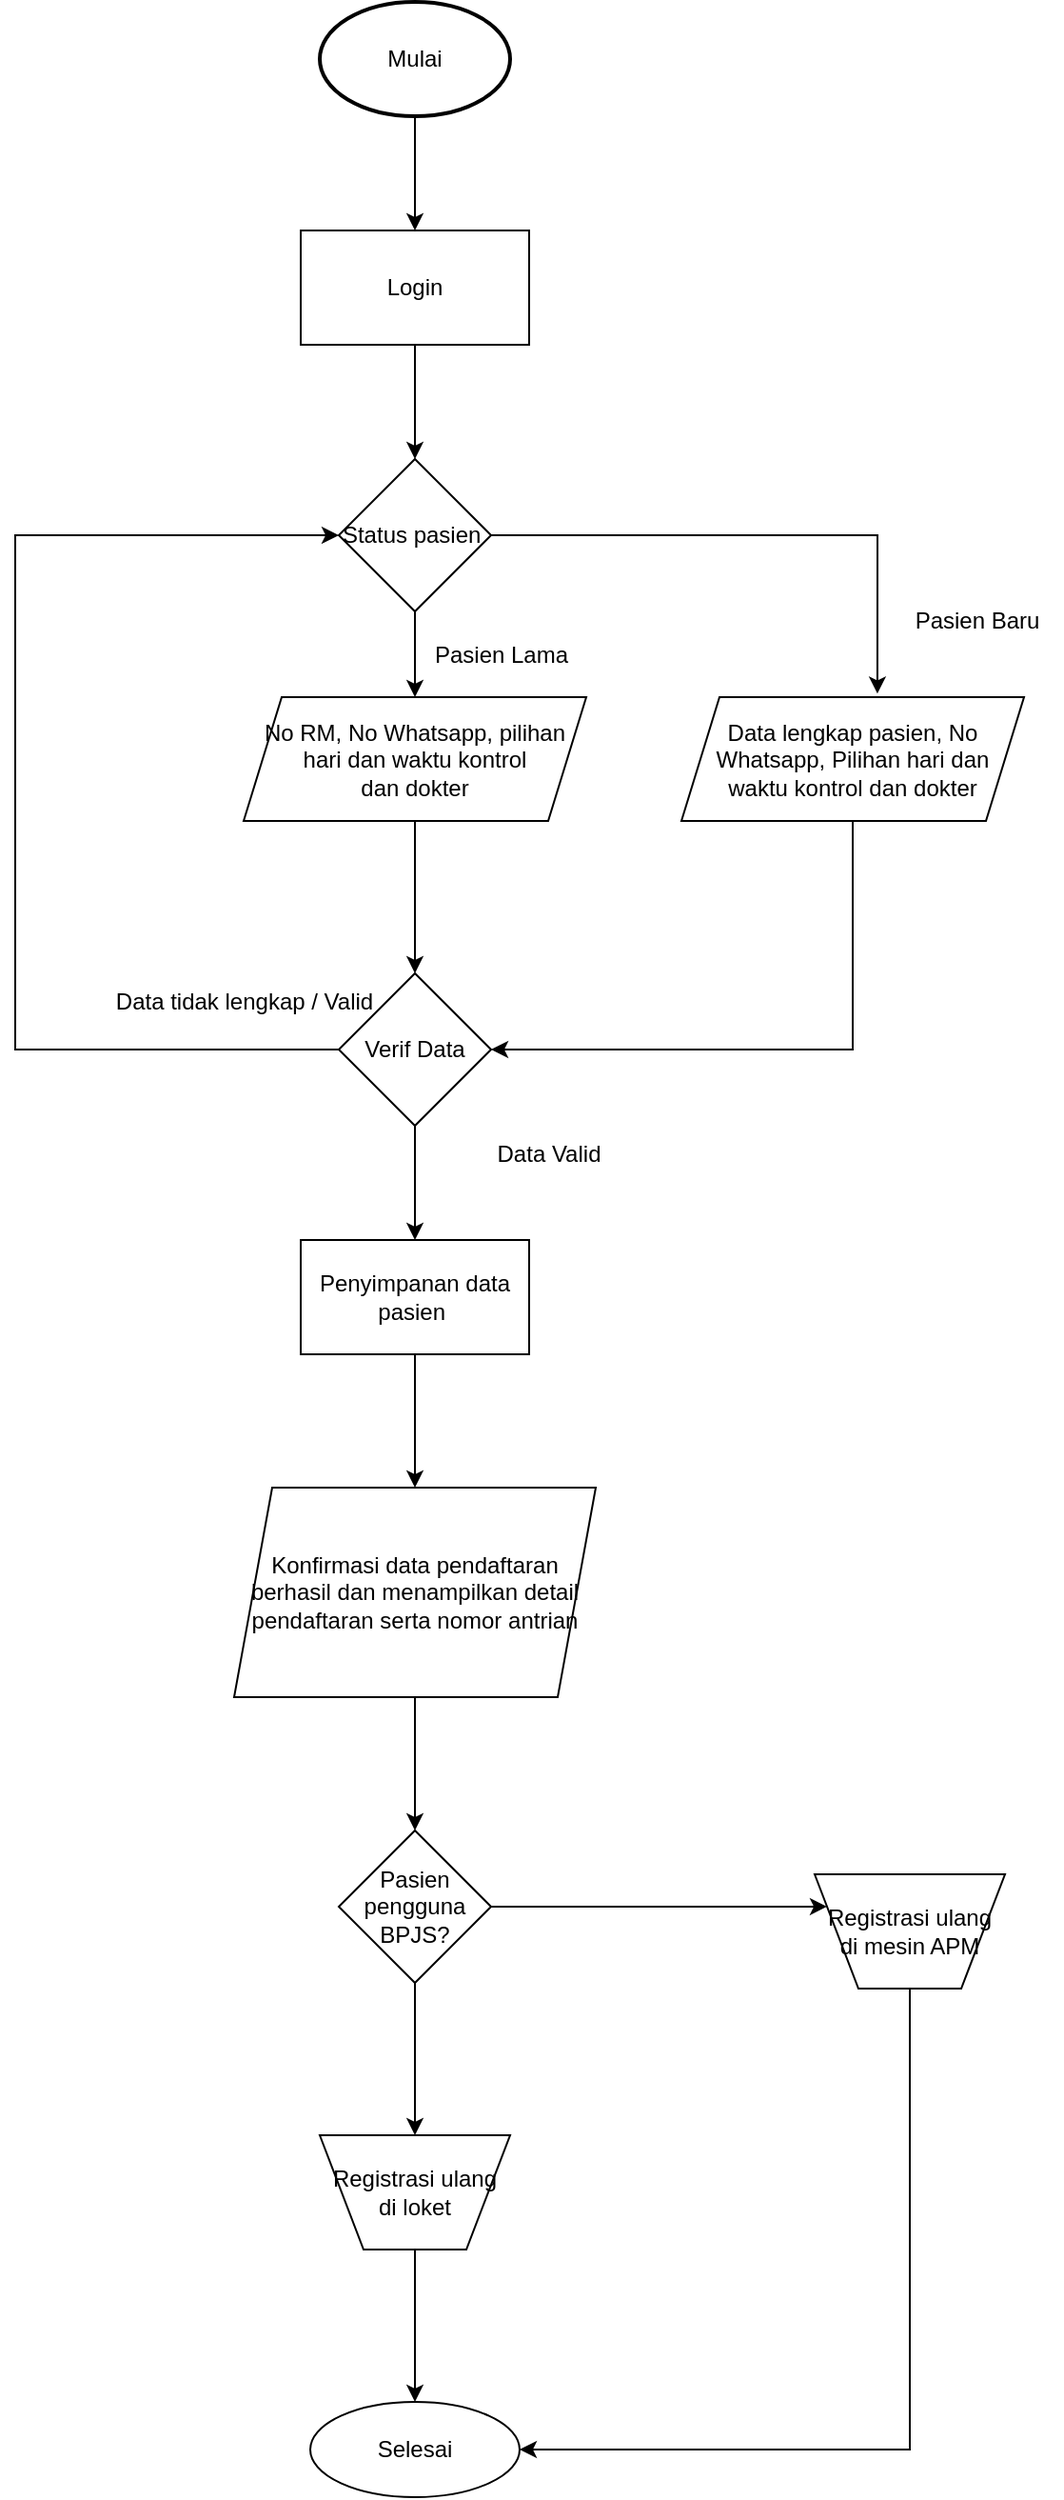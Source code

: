 <mxfile version="22.1.5" type="device" pages="5">
  <diagram name="FLOWCHART" id="nhtoknRugYjGGnEuYzR3">
    <mxGraphModel dx="880" dy="446" grid="1" gridSize="10" guides="1" tooltips="1" connect="1" arrows="1" fold="1" page="1" pageScale="1" pageWidth="827" pageHeight="1169" math="0" shadow="0">
      <root>
        <mxCell id="0" />
        <mxCell id="1" parent="0" />
        <mxCell id="1gRp-MY8qv1C0Y7Tk_VO-3" style="edgeStyle=orthogonalEdgeStyle;rounded=0;orthogonalLoop=1;jettySize=auto;html=1;exitX=0.5;exitY=1;exitDx=0;exitDy=0;exitPerimeter=0;" parent="1" source="1gRp-MY8qv1C0Y7Tk_VO-1" target="1gRp-MY8qv1C0Y7Tk_VO-4" edge="1">
          <mxGeometry relative="1" as="geometry">
            <mxPoint x="400" y="200" as="targetPoint" />
          </mxGeometry>
        </mxCell>
        <mxCell id="1gRp-MY8qv1C0Y7Tk_VO-1" value="Mulai" style="strokeWidth=2;html=1;shape=mxgraph.flowchart.start_1;whiteSpace=wrap;" parent="1" vertex="1">
          <mxGeometry x="350" y="190" width="100" height="60" as="geometry" />
        </mxCell>
        <mxCell id="1gRp-MY8qv1C0Y7Tk_VO-7" style="edgeStyle=orthogonalEdgeStyle;rounded=0;orthogonalLoop=1;jettySize=auto;html=1;exitX=0.5;exitY=1;exitDx=0;exitDy=0;" parent="1" source="1gRp-MY8qv1C0Y7Tk_VO-4" target="1gRp-MY8qv1C0Y7Tk_VO-6" edge="1">
          <mxGeometry relative="1" as="geometry" />
        </mxCell>
        <mxCell id="1gRp-MY8qv1C0Y7Tk_VO-4" value="Login" style="rounded=0;whiteSpace=wrap;html=1;" parent="1" vertex="1">
          <mxGeometry x="340" y="310" width="120" height="60" as="geometry" />
        </mxCell>
        <mxCell id="1gRp-MY8qv1C0Y7Tk_VO-9" style="edgeStyle=orthogonalEdgeStyle;rounded=0;orthogonalLoop=1;jettySize=auto;html=1;exitX=0.5;exitY=1;exitDx=0;exitDy=0;entryX=0.5;entryY=0;entryDx=0;entryDy=0;" parent="1" source="1gRp-MY8qv1C0Y7Tk_VO-6" target="1gRp-MY8qv1C0Y7Tk_VO-8" edge="1">
          <mxGeometry relative="1" as="geometry" />
        </mxCell>
        <mxCell id="1gRp-MY8qv1C0Y7Tk_VO-6" value="Status pasien&amp;nbsp;" style="rhombus;whiteSpace=wrap;html=1;" parent="1" vertex="1">
          <mxGeometry x="360" y="430" width="80" height="80" as="geometry" />
        </mxCell>
        <mxCell id="1gRp-MY8qv1C0Y7Tk_VO-15" style="edgeStyle=orthogonalEdgeStyle;rounded=0;orthogonalLoop=1;jettySize=auto;html=1;exitX=0.5;exitY=1;exitDx=0;exitDy=0;entryX=0.5;entryY=0;entryDx=0;entryDy=0;" parent="1" source="1gRp-MY8qv1C0Y7Tk_VO-8" target="1gRp-MY8qv1C0Y7Tk_VO-14" edge="1">
          <mxGeometry relative="1" as="geometry" />
        </mxCell>
        <mxCell id="1gRp-MY8qv1C0Y7Tk_VO-8" value="No RM, No Whatsapp, pilihan hari dan waktu kontrol&lt;br/&gt;dan dokter" style="shape=parallelogram;perimeter=parallelogramPerimeter;whiteSpace=wrap;html=1;fixedSize=1;" parent="1" vertex="1">
          <mxGeometry x="310" y="555" width="180" height="65" as="geometry" />
        </mxCell>
        <mxCell id="1gRp-MY8qv1C0Y7Tk_VO-10" value="Pasien Lama" style="text;html=1;align=center;verticalAlign=middle;resizable=0;points=[];autosize=1;strokeColor=none;fillColor=none;" parent="1" vertex="1">
          <mxGeometry x="400" y="518" width="90" height="30" as="geometry" />
        </mxCell>
        <mxCell id="1gRp-MY8qv1C0Y7Tk_VO-16" style="edgeStyle=orthogonalEdgeStyle;rounded=0;orthogonalLoop=1;jettySize=auto;html=1;exitX=0.5;exitY=1;exitDx=0;exitDy=0;entryX=1;entryY=0.5;entryDx=0;entryDy=0;" parent="1" source="1gRp-MY8qv1C0Y7Tk_VO-11" target="1gRp-MY8qv1C0Y7Tk_VO-14" edge="1">
          <mxGeometry relative="1" as="geometry" />
        </mxCell>
        <mxCell id="1gRp-MY8qv1C0Y7Tk_VO-11" value="Data lengkap pasien, No Whatsapp, Pilihan hari dan&lt;br/&gt;waktu kontrol dan dokter" style="shape=parallelogram;perimeter=parallelogramPerimeter;whiteSpace=wrap;html=1;fixedSize=1;" parent="1" vertex="1">
          <mxGeometry x="540" y="555" width="180" height="65" as="geometry" />
        </mxCell>
        <mxCell id="1gRp-MY8qv1C0Y7Tk_VO-12" style="edgeStyle=orthogonalEdgeStyle;rounded=0;orthogonalLoop=1;jettySize=auto;html=1;exitX=1;exitY=0.5;exitDx=0;exitDy=0;entryX=0.572;entryY=-0.028;entryDx=0;entryDy=0;entryPerimeter=0;" parent="1" source="1gRp-MY8qv1C0Y7Tk_VO-6" target="1gRp-MY8qv1C0Y7Tk_VO-11" edge="1">
          <mxGeometry relative="1" as="geometry" />
        </mxCell>
        <mxCell id="1gRp-MY8qv1C0Y7Tk_VO-13" value="Pasien Baru" style="text;html=1;align=center;verticalAlign=middle;resizable=0;points=[];autosize=1;strokeColor=none;fillColor=none;" parent="1" vertex="1">
          <mxGeometry x="650" y="500" width="90" height="30" as="geometry" />
        </mxCell>
        <mxCell id="1gRp-MY8qv1C0Y7Tk_VO-17" style="edgeStyle=orthogonalEdgeStyle;rounded=0;orthogonalLoop=1;jettySize=auto;html=1;exitX=0;exitY=0.5;exitDx=0;exitDy=0;entryX=0;entryY=0.5;entryDx=0;entryDy=0;" parent="1" source="1gRp-MY8qv1C0Y7Tk_VO-14" target="1gRp-MY8qv1C0Y7Tk_VO-6" edge="1">
          <mxGeometry relative="1" as="geometry">
            <Array as="points">
              <mxPoint x="190" y="740" />
              <mxPoint x="190" y="470" />
            </Array>
          </mxGeometry>
        </mxCell>
        <mxCell id="FW5Xd1j5Xc5Lr_Ik9d4i-3" style="edgeStyle=orthogonalEdgeStyle;rounded=0;orthogonalLoop=1;jettySize=auto;html=1;exitX=0.5;exitY=1;exitDx=0;exitDy=0;entryX=0.5;entryY=0;entryDx=0;entryDy=0;" parent="1" source="1gRp-MY8qv1C0Y7Tk_VO-14" target="FW5Xd1j5Xc5Lr_Ik9d4i-2" edge="1">
          <mxGeometry relative="1" as="geometry" />
        </mxCell>
        <mxCell id="1gRp-MY8qv1C0Y7Tk_VO-14" value="Verif Data" style="rhombus;whiteSpace=wrap;html=1;" parent="1" vertex="1">
          <mxGeometry x="360" y="700" width="80" height="80" as="geometry" />
        </mxCell>
        <mxCell id="1gRp-MY8qv1C0Y7Tk_VO-18" value="Data tidak lengkap / Valid" style="text;html=1;align=center;verticalAlign=middle;resizable=0;points=[];autosize=1;strokeColor=none;fillColor=none;" parent="1" vertex="1">
          <mxGeometry x="230" y="700" width="160" height="30" as="geometry" />
        </mxCell>
        <mxCell id="1gRp-MY8qv1C0Y7Tk_VO-21" value="Data Valid" style="text;html=1;align=center;verticalAlign=middle;resizable=0;points=[];autosize=1;strokeColor=none;fillColor=none;" parent="1" vertex="1">
          <mxGeometry x="430" y="780" width="80" height="30" as="geometry" />
        </mxCell>
        <mxCell id="1gRp-MY8qv1C0Y7Tk_VO-22" value="Selesai" style="ellipse;whiteSpace=wrap;html=1;" parent="1" vertex="1">
          <mxGeometry x="345" y="1450" width="110" height="50" as="geometry" />
        </mxCell>
        <mxCell id="FW5Xd1j5Xc5Lr_Ik9d4i-5" style="edgeStyle=orthogonalEdgeStyle;rounded=0;orthogonalLoop=1;jettySize=auto;html=1;exitX=0.5;exitY=1;exitDx=0;exitDy=0;entryX=0.5;entryY=0;entryDx=0;entryDy=0;" parent="1" source="FW5Xd1j5Xc5Lr_Ik9d4i-2" target="FW5Xd1j5Xc5Lr_Ik9d4i-4" edge="1">
          <mxGeometry relative="1" as="geometry" />
        </mxCell>
        <mxCell id="FW5Xd1j5Xc5Lr_Ik9d4i-2" value="Penyimpanan data pasien&amp;nbsp;" style="rounded=0;whiteSpace=wrap;html=1;" parent="1" vertex="1">
          <mxGeometry x="340" y="840" width="120" height="60" as="geometry" />
        </mxCell>
        <mxCell id="FW5Xd1j5Xc5Lr_Ik9d4i-8" style="edgeStyle=orthogonalEdgeStyle;rounded=0;orthogonalLoop=1;jettySize=auto;html=1;exitX=0.5;exitY=1;exitDx=0;exitDy=0;entryX=0.5;entryY=0;entryDx=0;entryDy=0;" parent="1" source="FW5Xd1j5Xc5Lr_Ik9d4i-4" target="FW5Xd1j5Xc5Lr_Ik9d4i-7" edge="1">
          <mxGeometry relative="1" as="geometry" />
        </mxCell>
        <mxCell id="FW5Xd1j5Xc5Lr_Ik9d4i-4" value="Konfirmasi data pendaftaran berhasil dan menampilkan detail pendaftaran serta nomor antrian" style="shape=parallelogram;perimeter=parallelogramPerimeter;whiteSpace=wrap;html=1;fixedSize=1;" parent="1" vertex="1">
          <mxGeometry x="305" y="970" width="190" height="110" as="geometry" />
        </mxCell>
        <mxCell id="FW5Xd1j5Xc5Lr_Ik9d4i-11" style="edgeStyle=orthogonalEdgeStyle;rounded=0;orthogonalLoop=1;jettySize=auto;html=1;exitX=1;exitY=0.5;exitDx=0;exitDy=0;entryX=0;entryY=0.25;entryDx=0;entryDy=0;" parent="1" source="FW5Xd1j5Xc5Lr_Ik9d4i-7" target="FW5Xd1j5Xc5Lr_Ik9d4i-16" edge="1">
          <mxGeometry relative="1" as="geometry">
            <mxPoint x="595.0" y="1190" as="targetPoint" />
          </mxGeometry>
        </mxCell>
        <mxCell id="FW5Xd1j5Xc5Lr_Ik9d4i-12" style="edgeStyle=orthogonalEdgeStyle;rounded=0;orthogonalLoop=1;jettySize=auto;html=1;exitX=0.5;exitY=1;exitDx=0;exitDy=0;entryX=0.5;entryY=0;entryDx=0;entryDy=0;" parent="1" source="FW5Xd1j5Xc5Lr_Ik9d4i-7" target="FW5Xd1j5Xc5Lr_Ik9d4i-15" edge="1">
          <mxGeometry relative="1" as="geometry">
            <mxPoint x="400.0" y="1300" as="targetPoint" />
          </mxGeometry>
        </mxCell>
        <mxCell id="FW5Xd1j5Xc5Lr_Ik9d4i-7" value="Pasien pengguna BPJS?" style="rhombus;whiteSpace=wrap;html=1;" parent="1" vertex="1">
          <mxGeometry x="360" y="1150" width="80" height="80" as="geometry" />
        </mxCell>
        <mxCell id="FW5Xd1j5Xc5Lr_Ik9d4i-13" style="edgeStyle=orthogonalEdgeStyle;rounded=0;orthogonalLoop=1;jettySize=auto;html=1;exitX=0.5;exitY=1;exitDx=0;exitDy=0;entryX=0.5;entryY=0;entryDx=0;entryDy=0;" parent="1" source="FW5Xd1j5Xc5Lr_Ik9d4i-15" target="1gRp-MY8qv1C0Y7Tk_VO-22" edge="1">
          <mxGeometry relative="1" as="geometry">
            <mxPoint x="400.0" y="1360" as="sourcePoint" />
          </mxGeometry>
        </mxCell>
        <mxCell id="FW5Xd1j5Xc5Lr_Ik9d4i-14" style="edgeStyle=orthogonalEdgeStyle;rounded=0;orthogonalLoop=1;jettySize=auto;html=1;exitX=0.5;exitY=1;exitDx=0;exitDy=0;entryX=1;entryY=0.5;entryDx=0;entryDy=0;" parent="1" source="FW5Xd1j5Xc5Lr_Ik9d4i-16" target="1gRp-MY8qv1C0Y7Tk_VO-22" edge="1">
          <mxGeometry relative="1" as="geometry">
            <mxPoint x="645.0" y="1220" as="sourcePoint" />
          </mxGeometry>
        </mxCell>
        <mxCell id="FW5Xd1j5Xc5Lr_Ik9d4i-15" value="Registrasi ulang di loket" style="verticalLabelPosition=middle;verticalAlign=middle;html=1;shape=trapezoid;perimeter=trapezoidPerimeter;whiteSpace=wrap;size=0.23;arcSize=10;flipV=1;labelPosition=center;align=center;" parent="1" vertex="1">
          <mxGeometry x="350" y="1310" width="100" height="60" as="geometry" />
        </mxCell>
        <mxCell id="FW5Xd1j5Xc5Lr_Ik9d4i-16" value="Registrasi ulang di mesin APM" style="verticalLabelPosition=middle;verticalAlign=middle;html=1;shape=trapezoid;perimeter=trapezoidPerimeter;whiteSpace=wrap;size=0.23;arcSize=10;flipV=1;labelPosition=center;align=center;" parent="1" vertex="1">
          <mxGeometry x="610" y="1173" width="100" height="60" as="geometry" />
        </mxCell>
      </root>
    </mxGraphModel>
  </diagram>
  <diagram id="mKCYznzTGTRhhWZirEYE" name="DFD LEVEL 0">
    <mxGraphModel dx="880" dy="446" grid="1" gridSize="10" guides="1" tooltips="1" connect="1" arrows="1" fold="1" page="1" pageScale="1" pageWidth="827" pageHeight="1169" math="0" shadow="0">
      <root>
        <mxCell id="0" />
        <mxCell id="1" parent="0" />
        <mxCell id="ua0sjtjSn8d3hObgfGaN-8" style="edgeStyle=orthogonalEdgeStyle;rounded=0;orthogonalLoop=1;jettySize=auto;html=1;exitX=1;exitY=0.5;exitDx=0;exitDy=0;entryX=0;entryY=0.5;entryDx=0;entryDy=0;" parent="1" source="ua0sjtjSn8d3hObgfGaN-2" target="ua0sjtjSn8d3hObgfGaN-6" edge="1">
          <mxGeometry relative="1" as="geometry" />
        </mxCell>
        <mxCell id="ua0sjtjSn8d3hObgfGaN-9" style="edgeStyle=orthogonalEdgeStyle;rounded=0;orthogonalLoop=1;jettySize=auto;html=1;exitX=0;exitY=0.5;exitDx=0;exitDy=0;entryX=1;entryY=0.5;entryDx=0;entryDy=0;" parent="1" source="ua0sjtjSn8d3hObgfGaN-2" target="ua0sjtjSn8d3hObgfGaN-3" edge="1">
          <mxGeometry relative="1" as="geometry" />
        </mxCell>
        <mxCell id="ua0sjtjSn8d3hObgfGaN-11" style="edgeStyle=orthogonalEdgeStyle;rounded=0;orthogonalLoop=1;jettySize=auto;html=1;exitX=0.5;exitY=1;exitDx=0;exitDy=0;entryX=0.5;entryY=0;entryDx=0;entryDy=0;" parent="1" source="ua0sjtjSn8d3hObgfGaN-2" target="ua0sjtjSn8d3hObgfGaN-5" edge="1">
          <mxGeometry relative="1" as="geometry" />
        </mxCell>
        <mxCell id="ua0sjtjSn8d3hObgfGaN-2" value="Sistem Pendaftaran Web KlinikGo" style="ellipse;whiteSpace=wrap;html=1;aspect=fixed;" parent="1" vertex="1">
          <mxGeometry x="350" y="60" width="160" height="160" as="geometry" />
        </mxCell>
        <mxCell id="ua0sjtjSn8d3hObgfGaN-3" value="Pasien" style="rounded=0;whiteSpace=wrap;html=1;" parent="1" vertex="1">
          <mxGeometry x="60" y="110" width="120" height="60" as="geometry" />
        </mxCell>
        <mxCell id="ua0sjtjSn8d3hObgfGaN-5" value="Dokter" style="rounded=0;whiteSpace=wrap;html=1;" parent="1" vertex="1">
          <mxGeometry x="370" y="320" width="120" height="60" as="geometry" />
        </mxCell>
        <mxCell id="ua0sjtjSn8d3hObgfGaN-6" value="Admin" style="rounded=0;whiteSpace=wrap;html=1;" parent="1" vertex="1">
          <mxGeometry x="690" y="110" width="120" height="60" as="geometry" />
        </mxCell>
        <mxCell id="ua0sjtjSn8d3hObgfGaN-7" style="edgeStyle=orthogonalEdgeStyle;rounded=0;orthogonalLoop=1;jettySize=auto;html=1;exitX=0;exitY=0.25;exitDx=0;exitDy=0;entryX=1;entryY=0.406;entryDx=0;entryDy=0;entryPerimeter=0;" parent="1" source="ua0sjtjSn8d3hObgfGaN-6" target="ua0sjtjSn8d3hObgfGaN-2" edge="1">
          <mxGeometry relative="1" as="geometry" />
        </mxCell>
        <mxCell id="ua0sjtjSn8d3hObgfGaN-10" style="edgeStyle=orthogonalEdgeStyle;rounded=0;orthogonalLoop=1;jettySize=auto;html=1;exitX=1;exitY=0.25;exitDx=0;exitDy=0;entryX=-0.006;entryY=0.406;entryDx=0;entryDy=0;entryPerimeter=0;" parent="1" source="ua0sjtjSn8d3hObgfGaN-3" target="ua0sjtjSn8d3hObgfGaN-2" edge="1">
          <mxGeometry relative="1" as="geometry" />
        </mxCell>
        <mxCell id="ua0sjtjSn8d3hObgfGaN-12" style="edgeStyle=orthogonalEdgeStyle;rounded=0;orthogonalLoop=1;jettySize=auto;html=1;exitX=0.375;exitY=-0.017;exitDx=0;exitDy=0;entryX=0.406;entryY=1.006;entryDx=0;entryDy=0;entryPerimeter=0;exitPerimeter=0;" parent="1" source="ua0sjtjSn8d3hObgfGaN-5" target="ua0sjtjSn8d3hObgfGaN-2" edge="1">
          <mxGeometry relative="1" as="geometry" />
        </mxCell>
        <mxCell id="ua0sjtjSn8d3hObgfGaN-13" value="Login" style="text;html=1;align=center;verticalAlign=middle;resizable=0;points=[];autosize=1;strokeColor=none;fillColor=none;" parent="1" vertex="1">
          <mxGeometry x="550" y="90" width="50" height="30" as="geometry" />
        </mxCell>
        <mxCell id="ua0sjtjSn8d3hObgfGaN-14" value="Login" style="text;html=1;align=center;verticalAlign=middle;resizable=0;points=[];autosize=1;strokeColor=none;fillColor=none;" parent="1" vertex="1">
          <mxGeometry x="360" y="260" width="50" height="30" as="geometry" />
        </mxCell>
        <mxCell id="ua0sjtjSn8d3hObgfGaN-15" value="Pendaftaran" style="text;html=1;align=center;verticalAlign=middle;resizable=0;points=[];autosize=1;strokeColor=none;fillColor=none;" parent="1" vertex="1">
          <mxGeometry x="235" y="88" width="90" height="30" as="geometry" />
        </mxCell>
        <mxCell id="ua0sjtjSn8d3hObgfGaN-16" value="Informasi no antrian" style="text;html=1;align=center;verticalAlign=middle;resizable=0;points=[];autosize=1;strokeColor=none;fillColor=none;" parent="1" vertex="1">
          <mxGeometry x="215" y="138" width="130" height="30" as="geometry" />
        </mxCell>
        <mxCell id="ua0sjtjSn8d3hObgfGaN-17" value="Data pendaftar&lt;br&gt;Data antrian" style="text;html=1;align=center;verticalAlign=middle;resizable=0;points=[];autosize=1;strokeColor=none;fillColor=none;" parent="1" vertex="1">
          <mxGeometry x="440" y="243" width="100" height="40" as="geometry" />
        </mxCell>
        <mxCell id="ua0sjtjSn8d3hObgfGaN-18" value="Kelola data Dokter&lt;br&gt;Kelola data jadwal&lt;br&gt;Kelola data pendaftaran" style="text;html=1;align=center;verticalAlign=middle;resizable=0;points=[];autosize=1;strokeColor=none;fillColor=none;" parent="1" vertex="1">
          <mxGeometry x="520" y="143" width="150" height="60" as="geometry" />
        </mxCell>
      </root>
    </mxGraphModel>
  </diagram>
  <diagram id="H6JVEV0lB9DPv6BvkwJJ" name="USE CASE DIAGRAM">
    <mxGraphModel dx="926" dy="469" grid="1" gridSize="10" guides="1" tooltips="1" connect="1" arrows="1" fold="1" page="1" pageScale="1" pageWidth="827" pageHeight="1169" math="0" shadow="0">
      <root>
        <mxCell id="0" />
        <mxCell id="1" parent="0" />
        <mxCell id="cZGEUkdCq-SfKHULXSyo-10" style="edgeStyle=none;rounded=0;orthogonalLoop=1;jettySize=auto;html=1;exitX=0.5;exitY=0.5;exitDx=0;exitDy=0;exitPerimeter=0;entryX=0;entryY=0.5;entryDx=0;entryDy=0;" parent="1" source="cZGEUkdCq-SfKHULXSyo-1" target="cZGEUkdCq-SfKHULXSyo-6" edge="1">
          <mxGeometry relative="1" as="geometry" />
        </mxCell>
        <mxCell id="cZGEUkdCq-SfKHULXSyo-1" value="Pasien" style="shape=umlActor;verticalLabelPosition=bottom;verticalAlign=top;html=1;outlineConnect=0;" parent="1" vertex="1">
          <mxGeometry x="200" y="160" width="30" height="60" as="geometry" />
        </mxCell>
        <mxCell id="cZGEUkdCq-SfKHULXSyo-12" style="edgeStyle=none;rounded=0;orthogonalLoop=1;jettySize=auto;html=1;exitX=0;exitY=0.333;exitDx=0;exitDy=0;exitPerimeter=0;entryX=1;entryY=1;entryDx=0;entryDy=0;" parent="1" source="cZGEUkdCq-SfKHULXSyo-2" target="cZGEUkdCq-SfKHULXSyo-6" edge="1">
          <mxGeometry relative="1" as="geometry" />
        </mxCell>
        <mxCell id="Y23Ug1IolE9c_JfN1RUO-1" style="rounded=0;orthogonalLoop=1;jettySize=auto;html=1;exitX=0;exitY=0.333;exitDx=0;exitDy=0;exitPerimeter=0;entryX=1;entryY=0.5;entryDx=0;entryDy=0;" edge="1" parent="1" source="cZGEUkdCq-SfKHULXSyo-2" target="cZGEUkdCq-SfKHULXSyo-13">
          <mxGeometry relative="1" as="geometry" />
        </mxCell>
        <mxCell id="prNQ8gVtRBdzzoUEtMPD-1" style="rounded=0;orthogonalLoop=1;jettySize=auto;html=1;exitX=0;exitY=0.333;exitDx=0;exitDy=0;exitPerimeter=0;entryX=1;entryY=0.5;entryDx=0;entryDy=0;" edge="1" parent="1" source="cZGEUkdCq-SfKHULXSyo-2" target="cZGEUkdCq-SfKHULXSyo-14">
          <mxGeometry relative="1" as="geometry" />
        </mxCell>
        <mxCell id="cZGEUkdCq-SfKHULXSyo-2" value="Dokter" style="shape=umlActor;verticalLabelPosition=bottom;verticalAlign=top;html=1;outlineConnect=0;" parent="1" vertex="1">
          <mxGeometry x="640" y="370" width="30" height="60" as="geometry" />
        </mxCell>
        <mxCell id="cZGEUkdCq-SfKHULXSyo-11" style="edgeStyle=none;rounded=0;orthogonalLoop=1;jettySize=auto;html=1;exitX=0.5;exitY=0.5;exitDx=0;exitDy=0;exitPerimeter=0;entryX=1;entryY=0.5;entryDx=0;entryDy=0;" parent="1" source="cZGEUkdCq-SfKHULXSyo-4" target="cZGEUkdCq-SfKHULXSyo-6" edge="1">
          <mxGeometry relative="1" as="geometry" />
        </mxCell>
        <mxCell id="Y23Ug1IolE9c_JfN1RUO-2" style="rounded=0;orthogonalLoop=1;jettySize=auto;html=1;exitX=0.5;exitY=0.5;exitDx=0;exitDy=0;exitPerimeter=0;entryX=1;entryY=0.5;entryDx=0;entryDy=0;" edge="1" parent="1" source="cZGEUkdCq-SfKHULXSyo-4" target="cZGEUkdCq-SfKHULXSyo-14">
          <mxGeometry relative="1" as="geometry" />
        </mxCell>
        <mxCell id="cZGEUkdCq-SfKHULXSyo-4" value="Admin" style="shape=umlActor;verticalLabelPosition=bottom;verticalAlign=top;html=1;outlineConnect=0;" parent="1" vertex="1">
          <mxGeometry x="640" y="170" width="30" height="60" as="geometry" />
        </mxCell>
        <mxCell id="cZGEUkdCq-SfKHULXSyo-6" value="Registrasi / Login" style="ellipse;whiteSpace=wrap;html=1;" parent="1" vertex="1">
          <mxGeometry x="370" y="80" width="140" height="70" as="geometry" />
        </mxCell>
        <mxCell id="cZGEUkdCq-SfKHULXSyo-13" value="Data Pendaftar / Pasien" style="ellipse;whiteSpace=wrap;html=1;" parent="1" vertex="1">
          <mxGeometry x="370" y="180" width="140" height="70" as="geometry" />
        </mxCell>
        <mxCell id="cZGEUkdCq-SfKHULXSyo-14" value="Jadwal dan data Dokter" style="ellipse;whiteSpace=wrap;html=1;" parent="1" vertex="1">
          <mxGeometry x="370" y="280" width="140" height="70" as="geometry" />
        </mxCell>
        <mxCell id="Y23Ug1IolE9c_JfN1RUO-4" value="Info detail pendaftaran dan nomor antrian" style="ellipse;whiteSpace=wrap;html=1;" vertex="1" parent="1">
          <mxGeometry x="370" y="380" width="140" height="70" as="geometry" />
        </mxCell>
        <mxCell id="Y23Ug1IolE9c_JfN1RUO-5" style="rounded=0;orthogonalLoop=1;jettySize=auto;html=1;exitX=0;exitY=0.5;exitDx=0;exitDy=0;entryX=0.5;entryY=0.5;entryDx=0;entryDy=0;entryPerimeter=0;" edge="1" parent="1" source="Y23Ug1IolE9c_JfN1RUO-4" target="cZGEUkdCq-SfKHULXSyo-1">
          <mxGeometry relative="1" as="geometry" />
        </mxCell>
        <mxCell id="prNQ8gVtRBdzzoUEtMPD-2" style="rounded=0;orthogonalLoop=1;jettySize=auto;html=1;exitX=0.5;exitY=0.5;exitDx=0;exitDy=0;exitPerimeter=0;entryX=1.007;entryY=0.414;entryDx=0;entryDy=0;entryPerimeter=0;" edge="1" parent="1" source="cZGEUkdCq-SfKHULXSyo-4" target="Y23Ug1IolE9c_JfN1RUO-4">
          <mxGeometry relative="1" as="geometry" />
        </mxCell>
      </root>
    </mxGraphModel>
  </diagram>
  <diagram id="twqreSmyU-m4MXsXkJ3H" name="ACTIVITY DIAGRAM">
    <mxGraphModel dx="677" dy="343" grid="1" gridSize="10" guides="1" tooltips="1" connect="1" arrows="1" fold="1" page="1" pageScale="1" pageWidth="827" pageHeight="1169" math="0" shadow="0">
      <root>
        <mxCell id="0" />
        <mxCell id="1" parent="0" />
        <mxCell id="s5QIqNJrrDtRFEgiiAWd-1" value="Activity Diagram Pendaftaran Pasien" style="swimlane;childLayout=stackLayout;resizeParent=1;resizeParentMax=0;startSize=20;html=1;" vertex="1" parent="1">
          <mxGeometry x="220.0" y="23" width="380" height="720" as="geometry" />
        </mxCell>
        <mxCell id="s5QIqNJrrDtRFEgiiAWd-2" value="Pasien" style="swimlane;startSize=20;html=1;" vertex="1" parent="s5QIqNJrrDtRFEgiiAWd-1">
          <mxGeometry y="20" width="180" height="700" as="geometry" />
        </mxCell>
        <mxCell id="s5QIqNJrrDtRFEgiiAWd-16" style="edgeStyle=orthogonalEdgeStyle;rounded=0;orthogonalLoop=1;jettySize=auto;html=1;exitX=0.5;exitY=1;exitDx=0;exitDy=0;entryX=0.5;entryY=0;entryDx=0;entryDy=0;" edge="1" parent="s5QIqNJrrDtRFEgiiAWd-2" source="s5QIqNJrrDtRFEgiiAWd-6" target="s5QIqNJrrDtRFEgiiAWd-7">
          <mxGeometry relative="1" as="geometry" />
        </mxCell>
        <mxCell id="s5QIqNJrrDtRFEgiiAWd-6" value="" style="ellipse;html=1;shape=endState;fillColor=#000000;strokeColor=#ff0000;" vertex="1" parent="s5QIqNJrrDtRFEgiiAWd-2">
          <mxGeometry x="80" y="35" width="20" height="20" as="geometry" />
        </mxCell>
        <mxCell id="s5QIqNJrrDtRFEgiiAWd-7" value="&lt;font style=&quot;font-size: 9px;&quot;&gt;Input username &amp;amp; password&lt;/font&gt;" style="rounded=1;whiteSpace=wrap;html=1;" vertex="1" parent="s5QIqNJrrDtRFEgiiAWd-2">
          <mxGeometry x="42.5" y="85" width="95" height="30" as="geometry" />
        </mxCell>
        <mxCell id="s5QIqNJrrDtRFEgiiAWd-18" value="&lt;font style=&quot;font-size: 9px;&quot;&gt;Pilih pendaftaran / rujukan&lt;/font&gt;" style="rounded=1;whiteSpace=wrap;html=1;" vertex="1" parent="s5QIqNJrrDtRFEgiiAWd-2">
          <mxGeometry x="42.5" y="216" width="95" height="30" as="geometry" />
        </mxCell>
        <mxCell id="knzyoxZAcHQNy8h0drKn-8" style="edgeStyle=orthogonalEdgeStyle;rounded=0;orthogonalLoop=1;jettySize=auto;html=1;exitX=0.5;exitY=1;exitDx=0;exitDy=0;entryX=0.5;entryY=0;entryDx=0;entryDy=0;" edge="1" parent="s5QIqNJrrDtRFEgiiAWd-2" source="knzyoxZAcHQNy8h0drKn-4" target="knzyoxZAcHQNy8h0drKn-7">
          <mxGeometry relative="1" as="geometry" />
        </mxCell>
        <mxCell id="knzyoxZAcHQNy8h0drKn-4" value="&lt;font style=&quot;font-size: 8px;&quot;&gt;Mendapatkan nomor antrian&lt;/font&gt;" style="rounded=1;whiteSpace=wrap;html=1;" vertex="1" parent="s5QIqNJrrDtRFEgiiAWd-2">
          <mxGeometry x="42.5" y="603" width="95" height="30" as="geometry" />
        </mxCell>
        <mxCell id="knzyoxZAcHQNy8h0drKn-7" value="" style="ellipse;html=1;shape=endState;fillColor=#000000;strokeColor=#ff0000;" vertex="1" parent="s5QIqNJrrDtRFEgiiAWd-2">
          <mxGeometry x="80" y="657" width="20" height="20" as="geometry" />
        </mxCell>
        <mxCell id="an3m6vKeVYkly7mmOhL6-2" value="&lt;font style=&quot;font-size: 8px;&quot;&gt;Pilih dokter dan waktu kunjungan serta no WA&lt;/font&gt;" style="rounded=1;whiteSpace=wrap;html=1;" vertex="1" parent="s5QIqNJrrDtRFEgiiAWd-2">
          <mxGeometry x="40" y="357" width="95" height="30" as="geometry" />
        </mxCell>
        <mxCell id="s5QIqNJrrDtRFEgiiAWd-3" value="System" style="swimlane;startSize=20;html=1;" vertex="1" parent="s5QIqNJrrDtRFEgiiAWd-1">
          <mxGeometry x="180" y="20" width="200" height="700" as="geometry" />
        </mxCell>
        <mxCell id="s5QIqNJrrDtRFEgiiAWd-9" value="&lt;font style=&quot;font-size: 9px;&quot;&gt;Verifikasi login&lt;/font&gt;" style="rounded=1;whiteSpace=wrap;html=1;" vertex="1" parent="s5QIqNJrrDtRFEgiiAWd-3">
          <mxGeometry x="27.5" y="85" width="95" height="30" as="geometry" />
        </mxCell>
        <mxCell id="s5QIqNJrrDtRFEgiiAWd-19" style="edgeStyle=orthogonalEdgeStyle;rounded=0;orthogonalLoop=1;jettySize=auto;html=1;exitX=0.5;exitY=1;exitDx=0;exitDy=0;entryX=0.5;entryY=0;entryDx=0;entryDy=0;" edge="1" parent="s5QIqNJrrDtRFEgiiAWd-3" source="s5QIqNJrrDtRFEgiiAWd-11" target="s5QIqNJrrDtRFEgiiAWd-17">
          <mxGeometry relative="1" as="geometry" />
        </mxCell>
        <mxCell id="s5QIqNJrrDtRFEgiiAWd-11" value="" style="rhombus;whiteSpace=wrap;html=1;" vertex="1" parent="s5QIqNJrrDtRFEgiiAWd-3">
          <mxGeometry x="50" y="157" width="50" height="43" as="geometry" />
        </mxCell>
        <mxCell id="s5QIqNJrrDtRFEgiiAWd-12" style="edgeStyle=orthogonalEdgeStyle;rounded=0;orthogonalLoop=1;jettySize=auto;html=1;exitX=0.5;exitY=1;exitDx=0;exitDy=0;entryX=0.5;entryY=0;entryDx=0;entryDy=0;" edge="1" parent="s5QIqNJrrDtRFEgiiAWd-3" source="s5QIqNJrrDtRFEgiiAWd-9" target="s5QIqNJrrDtRFEgiiAWd-11">
          <mxGeometry relative="1" as="geometry" />
        </mxCell>
        <mxCell id="s5QIqNJrrDtRFEgiiAWd-14" value="&lt;font style=&quot;font-size: 9px;&quot;&gt;Salah&lt;/font&gt;" style="text;html=1;align=center;verticalAlign=middle;resizable=0;points=[];autosize=1;strokeColor=none;fillColor=none;" vertex="1" parent="s5QIqNJrrDtRFEgiiAWd-3">
          <mxGeometry x="-4.547e-13" y="147" width="50" height="30" as="geometry" />
        </mxCell>
        <mxCell id="s5QIqNJrrDtRFEgiiAWd-17" value="&lt;font style=&quot;font-size: 9px;&quot;&gt;Menampilkan halaman Pasien&lt;/font&gt;" style="rounded=1;whiteSpace=wrap;html=1;" vertex="1" parent="s5QIqNJrrDtRFEgiiAWd-3">
          <mxGeometry x="27.5" y="217" width="95" height="30" as="geometry" />
        </mxCell>
        <mxCell id="s5QIqNJrrDtRFEgiiAWd-21" value="&lt;font style=&quot;font-size: 8px;&quot;&gt;Menampilkan form pendaftaran pasien Baru&lt;/font&gt;" style="rounded=1;whiteSpace=wrap;html=1;" vertex="1" parent="s5QIqNJrrDtRFEgiiAWd-3">
          <mxGeometry x="27.5" y="357" width="95" height="30" as="geometry" />
        </mxCell>
        <mxCell id="UFVIZ9bHJuh2j-1UiAM_-3" style="edgeStyle=orthogonalEdgeStyle;rounded=0;orthogonalLoop=1;jettySize=auto;html=1;exitX=0.5;exitY=1;exitDx=0;exitDy=0;entryX=0.5;entryY=0;entryDx=0;entryDy=0;" edge="1" parent="s5QIqNJrrDtRFEgiiAWd-3" source="UFVIZ9bHJuh2j-1UiAM_-1" target="s5QIqNJrrDtRFEgiiAWd-21">
          <mxGeometry relative="1" as="geometry" />
        </mxCell>
        <mxCell id="UFVIZ9bHJuh2j-1UiAM_-5" style="edgeStyle=orthogonalEdgeStyle;rounded=0;orthogonalLoop=1;jettySize=auto;html=1;exitX=1;exitY=0.5;exitDx=0;exitDy=0;" edge="1" parent="s5QIqNJrrDtRFEgiiAWd-3" source="UFVIZ9bHJuh2j-1UiAM_-1" target="UFVIZ9bHJuh2j-1UiAM_-4">
          <mxGeometry relative="1" as="geometry" />
        </mxCell>
        <mxCell id="UFVIZ9bHJuh2j-1UiAM_-1" value="" style="rhombus;whiteSpace=wrap;html=1;" vertex="1" parent="s5QIqNJrrDtRFEgiiAWd-3">
          <mxGeometry x="50" y="277" width="50" height="43" as="geometry" />
        </mxCell>
        <mxCell id="UFVIZ9bHJuh2j-1UiAM_-4" value="&lt;font style=&quot;font-size: 8px;&quot;&gt;Menampilkan form pendaftaran pasien Lama&lt;/font&gt;" style="rounded=1;whiteSpace=wrap;html=1;" vertex="1" parent="s5QIqNJrrDtRFEgiiAWd-3">
          <mxGeometry x="80" y="407" width="95" height="30" as="geometry" />
        </mxCell>
        <mxCell id="UFVIZ9bHJuh2j-1UiAM_-7" value="&lt;font style=&quot;font-size: 9px;&quot;&gt;Lama&lt;/font&gt;" style="text;html=1;align=center;verticalAlign=middle;resizable=0;points=[];autosize=1;strokeColor=none;fillColor=none;" vertex="1" parent="s5QIqNJrrDtRFEgiiAWd-3">
          <mxGeometry x="122.5" y="357" width="50" height="30" as="geometry" />
        </mxCell>
        <mxCell id="Xw9EewDSNI2xmOJA-1So-2" style="edgeStyle=orthogonalEdgeStyle;rounded=0;orthogonalLoop=1;jettySize=auto;html=1;exitX=0.5;exitY=1;exitDx=0;exitDy=0;entryX=0.5;entryY=0;entryDx=0;entryDy=0;" edge="1" parent="s5QIqNJrrDtRFEgiiAWd-3" source="UFVIZ9bHJuh2j-1UiAM_-8" target="Xw9EewDSNI2xmOJA-1So-1">
          <mxGeometry relative="1" as="geometry" />
        </mxCell>
        <mxCell id="Xw9EewDSNI2xmOJA-1So-3" style="edgeStyle=orthogonalEdgeStyle;rounded=0;orthogonalLoop=1;jettySize=auto;html=1;exitX=1;exitY=0.5;exitDx=0;exitDy=0;entryX=1;entryY=0.5;entryDx=0;entryDy=0;" edge="1" parent="s5QIqNJrrDtRFEgiiAWd-3" source="UFVIZ9bHJuh2j-1UiAM_-8" target="UFVIZ9bHJuh2j-1UiAM_-1">
          <mxGeometry relative="1" as="geometry">
            <Array as="points">
              <mxPoint x="180" y="499" />
              <mxPoint x="180" y="299" />
            </Array>
          </mxGeometry>
        </mxCell>
        <mxCell id="UFVIZ9bHJuh2j-1UiAM_-8" value="&lt;font style=&quot;font-size: 8px;&quot;&gt;Data valid ?&lt;/font&gt;" style="rhombus;whiteSpace=wrap;html=1;" vertex="1" parent="s5QIqNJrrDtRFEgiiAWd-3">
          <mxGeometry x="60" y="477" width="50" height="43" as="geometry" />
        </mxCell>
        <mxCell id="knzyoxZAcHQNy8h0drKn-3" style="edgeStyle=orthogonalEdgeStyle;rounded=0;orthogonalLoop=1;jettySize=auto;html=1;exitX=0.5;exitY=1;exitDx=0;exitDy=0;entryX=0.5;entryY=0;entryDx=0;entryDy=0;" edge="1" parent="s5QIqNJrrDtRFEgiiAWd-3" source="Xw9EewDSNI2xmOJA-1So-1" target="knzyoxZAcHQNy8h0drKn-2">
          <mxGeometry relative="1" as="geometry" />
        </mxCell>
        <mxCell id="Xw9EewDSNI2xmOJA-1So-1" value="&lt;font style=&quot;font-size: 8px;&quot;&gt;Menyimpan data&lt;/font&gt;" style="rounded=1;whiteSpace=wrap;html=1;" vertex="1" parent="s5QIqNJrrDtRFEgiiAWd-3">
          <mxGeometry x="37.5" y="547" width="95" height="30" as="geometry" />
        </mxCell>
        <mxCell id="knzyoxZAcHQNy8h0drKn-2" value="&lt;font style=&quot;font-size: 7px;&quot;&gt;Menampilkan konfirmasi pendaftaran &amp;amp; detail data pendaftaran&lt;/font&gt;" style="rounded=1;whiteSpace=wrap;html=1;" vertex="1" parent="s5QIqNJrrDtRFEgiiAWd-3">
          <mxGeometry x="37.5" y="597" width="95" height="43" as="geometry" />
        </mxCell>
        <mxCell id="s5QIqNJrrDtRFEgiiAWd-10" style="edgeStyle=orthogonalEdgeStyle;rounded=0;orthogonalLoop=1;jettySize=auto;html=1;exitX=1;exitY=0.5;exitDx=0;exitDy=0;" edge="1" parent="s5QIqNJrrDtRFEgiiAWd-1" source="s5QIqNJrrDtRFEgiiAWd-7" target="s5QIqNJrrDtRFEgiiAWd-9">
          <mxGeometry relative="1" as="geometry" />
        </mxCell>
        <mxCell id="s5QIqNJrrDtRFEgiiAWd-13" style="edgeStyle=orthogonalEdgeStyle;rounded=0;orthogonalLoop=1;jettySize=auto;html=1;exitX=0;exitY=0.5;exitDx=0;exitDy=0;entryX=0.5;entryY=1;entryDx=0;entryDy=0;" edge="1" parent="s5QIqNJrrDtRFEgiiAWd-1" source="s5QIqNJrrDtRFEgiiAWd-11" target="s5QIqNJrrDtRFEgiiAWd-7">
          <mxGeometry relative="1" as="geometry" />
        </mxCell>
        <mxCell id="s5QIqNJrrDtRFEgiiAWd-20" style="edgeStyle=orthogonalEdgeStyle;rounded=0;orthogonalLoop=1;jettySize=auto;html=1;exitX=0;exitY=0.5;exitDx=0;exitDy=0;entryX=1;entryY=0.5;entryDx=0;entryDy=0;" edge="1" parent="s5QIqNJrrDtRFEgiiAWd-1" source="s5QIqNJrrDtRFEgiiAWd-17" target="s5QIqNJrrDtRFEgiiAWd-18">
          <mxGeometry relative="1" as="geometry" />
        </mxCell>
        <mxCell id="UFVIZ9bHJuh2j-1UiAM_-2" style="edgeStyle=orthogonalEdgeStyle;rounded=0;orthogonalLoop=1;jettySize=auto;html=1;exitX=0.5;exitY=1;exitDx=0;exitDy=0;entryX=0;entryY=0.5;entryDx=0;entryDy=0;" edge="1" parent="s5QIqNJrrDtRFEgiiAWd-1" source="s5QIqNJrrDtRFEgiiAWd-18" target="UFVIZ9bHJuh2j-1UiAM_-1">
          <mxGeometry relative="1" as="geometry" />
        </mxCell>
        <mxCell id="knzyoxZAcHQNy8h0drKn-5" style="edgeStyle=orthogonalEdgeStyle;rounded=0;orthogonalLoop=1;jettySize=auto;html=1;exitX=0;exitY=0.5;exitDx=0;exitDy=0;entryX=1;entryY=0.5;entryDx=0;entryDy=0;" edge="1" parent="s5QIqNJrrDtRFEgiiAWd-1" source="knzyoxZAcHQNy8h0drKn-2" target="knzyoxZAcHQNy8h0drKn-4">
          <mxGeometry relative="1" as="geometry" />
        </mxCell>
        <mxCell id="an3m6vKeVYkly7mmOhL6-3" style="edgeStyle=orthogonalEdgeStyle;rounded=0;orthogonalLoop=1;jettySize=auto;html=1;exitX=0;exitY=0.5;exitDx=0;exitDy=0;entryX=1;entryY=0.5;entryDx=0;entryDy=0;" edge="1" parent="s5QIqNJrrDtRFEgiiAWd-1" source="s5QIqNJrrDtRFEgiiAWd-21" target="an3m6vKeVYkly7mmOhL6-2">
          <mxGeometry relative="1" as="geometry" />
        </mxCell>
        <mxCell id="an3m6vKeVYkly7mmOhL6-4" style="edgeStyle=orthogonalEdgeStyle;rounded=0;orthogonalLoop=1;jettySize=auto;html=1;exitX=0;exitY=0.5;exitDx=0;exitDy=0;entryX=1;entryY=0.5;entryDx=0;entryDy=0;" edge="1" parent="s5QIqNJrrDtRFEgiiAWd-1" source="UFVIZ9bHJuh2j-1UiAM_-4" target="an3m6vKeVYkly7mmOhL6-2">
          <mxGeometry relative="1" as="geometry" />
        </mxCell>
        <mxCell id="an3m6vKeVYkly7mmOhL6-5" style="edgeStyle=orthogonalEdgeStyle;rounded=0;orthogonalLoop=1;jettySize=auto;html=1;exitX=0.5;exitY=1;exitDx=0;exitDy=0;entryX=0.5;entryY=0;entryDx=0;entryDy=0;" edge="1" parent="s5QIqNJrrDtRFEgiiAWd-1" source="an3m6vKeVYkly7mmOhL6-2" target="UFVIZ9bHJuh2j-1UiAM_-8">
          <mxGeometry relative="1" as="geometry">
            <Array as="points">
              <mxPoint x="88" y="467" />
              <mxPoint x="265" y="467" />
            </Array>
          </mxGeometry>
        </mxCell>
        <mxCell id="UFVIZ9bHJuh2j-1UiAM_-6" value="&lt;font style=&quot;font-size: 9px;&quot;&gt;Baru&lt;/font&gt;" style="text;html=1;align=center;verticalAlign=middle;resizable=0;points=[];autosize=1;strokeColor=none;fillColor=none;" vertex="1" parent="1">
          <mxGeometry x="470" y="368" width="40" height="30" as="geometry" />
        </mxCell>
        <mxCell id="an3m6vKeVYkly7mmOhL6-1" value="pilih dokter, pilih waktu kunjungan" style="text;html=1;align=center;verticalAlign=middle;resizable=0;points=[];autosize=1;strokeColor=none;fillColor=none;" vertex="1" parent="1">
          <mxGeometry x="570" y="338" width="200" height="30" as="geometry" />
        </mxCell>
      </root>
    </mxGraphModel>
  </diagram>
  <diagram id="Q8ydfbCZaB72jVwE9NmM" name="SEQUANCE DIAGRAM">
    <mxGraphModel dx="1035" dy="525" grid="1" gridSize="10" guides="1" tooltips="1" connect="1" arrows="1" fold="1" page="1" pageScale="1" pageWidth="827" pageHeight="1169" math="0" shadow="0">
      <root>
        <mxCell id="0" />
        <mxCell id="1" parent="0" />
        <mxCell id="Ro-iEzOa7eVVy1Xlv3ne-2" value="Pasien" style="shape=umlLifeline;perimeter=lifelinePerimeter;whiteSpace=wrap;html=1;container=1;dropTarget=0;collapsible=0;recursiveResize=0;outlineConnect=0;portConstraint=eastwest;newEdgeStyle={&quot;curved&quot;:0,&quot;rounded&quot;:0};participant=umlActor;" vertex="1" parent="1">
          <mxGeometry x="159" y="70" width="20" height="300" as="geometry" />
        </mxCell>
        <mxCell id="Ro-iEzOa7eVVy1Xlv3ne-3" value="Login" style="shape=umlLifeline;perimeter=lifelinePerimeter;whiteSpace=wrap;html=1;container=1;dropTarget=0;collapsible=0;recursiveResize=0;outlineConnect=0;portConstraint=eastwest;newEdgeStyle={&quot;curved&quot;:0,&quot;rounded&quot;:0};" vertex="1" parent="1">
          <mxGeometry x="243" y="70" width="100" height="300" as="geometry" />
        </mxCell>
        <mxCell id="Ro-iEzOa7eVVy1Xlv3ne-9" value="" style="html=1;points=[[0,0,0,0,5],[0,1,0,0,-5],[1,0,0,0,5],[1,1,0,0,-5]];perimeter=orthogonalPerimeter;outlineConnect=0;targetShapes=umlLifeline;portConstraint=eastwest;newEdgeStyle={&quot;curved&quot;:0,&quot;rounded&quot;:0};" vertex="1" parent="Ro-iEzOa7eVVy1Xlv3ne-3">
          <mxGeometry x="45" y="60" width="10" height="20" as="geometry" />
        </mxCell>
        <mxCell id="Ro-iEzOa7eVVy1Xlv3ne-4" value="Menu Home" style="shape=umlLifeline;perimeter=lifelinePerimeter;whiteSpace=wrap;html=1;container=1;dropTarget=0;collapsible=0;recursiveResize=0;outlineConnect=0;portConstraint=eastwest;newEdgeStyle={&quot;curved&quot;:0,&quot;rounded&quot;:0};" vertex="1" parent="1">
          <mxGeometry x="395" y="70" width="100" height="300" as="geometry" />
        </mxCell>
        <mxCell id="Ro-iEzOa7eVVy1Xlv3ne-14" value="" style="html=1;points=[[0,0,0,0,5],[0,1,0,0,-5],[1,0,0,0,5],[1,1,0,0,-5]];perimeter=orthogonalPerimeter;outlineConnect=0;targetShapes=umlLifeline;portConstraint=eastwest;newEdgeStyle={&quot;curved&quot;:0,&quot;rounded&quot;:0};" vertex="1" parent="Ro-iEzOa7eVVy1Xlv3ne-4">
          <mxGeometry x="45" y="70" width="10" height="20" as="geometry" />
        </mxCell>
        <mxCell id="Ro-iEzOa7eVVy1Xlv3ne-5" value="Menu Pendaftaran" style="shape=umlLifeline;perimeter=lifelinePerimeter;whiteSpace=wrap;html=1;container=1;dropTarget=0;collapsible=0;recursiveResize=0;outlineConnect=0;portConstraint=eastwest;newEdgeStyle={&quot;curved&quot;:0,&quot;rounded&quot;:0};" vertex="1" parent="1">
          <mxGeometry x="541" y="70" width="100" height="300" as="geometry" />
        </mxCell>
        <mxCell id="Ro-iEzOa7eVVy1Xlv3ne-22" value="" style="html=1;points=[[0,0,0,0,5],[0,1,0,0,-5],[1,0,0,0,5],[1,1,0,0,-5]];perimeter=orthogonalPerimeter;outlineConnect=0;targetShapes=umlLifeline;portConstraint=eastwest;newEdgeStyle={&quot;curved&quot;:0,&quot;rounded&quot;:0};" vertex="1" parent="Ro-iEzOa7eVVy1Xlv3ne-5">
          <mxGeometry x="45" y="82" width="10" height="20" as="geometry" />
        </mxCell>
        <mxCell id="Ro-iEzOa7eVVy1Xlv3ne-7" value="Menu Dokter" style="shape=umlLifeline;perimeter=lifelinePerimeter;whiteSpace=wrap;html=1;container=1;dropTarget=0;collapsible=0;recursiveResize=0;outlineConnect=0;portConstraint=eastwest;newEdgeStyle={&quot;curved&quot;:0,&quot;rounded&quot;:0};" vertex="1" parent="1">
          <mxGeometry x="680" y="70" width="100" height="300" as="geometry" />
        </mxCell>
        <mxCell id="Ro-iEzOa7eVVy1Xlv3ne-23" value="" style="html=1;points=[[0,0,0,0,5],[0,1,0,0,-5],[1,0,0,0,5],[1,1,0,0,-5]];perimeter=orthogonalPerimeter;outlineConnect=0;targetShapes=umlLifeline;portConstraint=eastwest;newEdgeStyle={&quot;curved&quot;:0,&quot;rounded&quot;:0};" vertex="1" parent="Ro-iEzOa7eVVy1Xlv3ne-7">
          <mxGeometry x="45" y="93" width="10" height="20" as="geometry" />
        </mxCell>
        <mxCell id="Ro-iEzOa7eVVy1Xlv3ne-8" value="Menu Lihat Pendaftaran" style="shape=umlLifeline;perimeter=lifelinePerimeter;whiteSpace=wrap;html=1;container=1;dropTarget=0;collapsible=0;recursiveResize=0;outlineConnect=0;portConstraint=eastwest;newEdgeStyle={&quot;curved&quot;:0,&quot;rounded&quot;:0};" vertex="1" parent="1">
          <mxGeometry x="810" y="70" width="100" height="300" as="geometry" />
        </mxCell>
        <mxCell id="Ro-iEzOa7eVVy1Xlv3ne-24" value="" style="html=1;points=[[0,0,0,0,5],[0,1,0,0,-5],[1,0,0,0,5],[1,1,0,0,-5]];perimeter=orthogonalPerimeter;outlineConnect=0;targetShapes=umlLifeline;portConstraint=eastwest;newEdgeStyle={&quot;curved&quot;:0,&quot;rounded&quot;:0};" vertex="1" parent="Ro-iEzOa7eVVy1Xlv3ne-8">
          <mxGeometry x="45" y="103" width="10" height="20" as="geometry" />
        </mxCell>
        <mxCell id="Ro-iEzOa7eVVy1Xlv3ne-33" value="" style="html=1;points=[[0,0,0,0,5],[0,1,0,0,-5],[1,0,0,0,5],[1,1,0,0,-5]];perimeter=orthogonalPerimeter;outlineConnect=0;targetShapes=umlLifeline;portConstraint=eastwest;newEdgeStyle={&quot;curved&quot;:0,&quot;rounded&quot;:0};" vertex="1" parent="Ro-iEzOa7eVVy1Xlv3ne-8">
          <mxGeometry x="45" y="169" width="10" height="40" as="geometry" />
        </mxCell>
        <mxCell id="Ro-iEzOa7eVVy1Xlv3ne-34" value="6. Menampilkan detail pendaftaran" style="html=1;align=left;spacingLeft=2;endArrow=block;rounded=0;edgeStyle=orthogonalEdgeStyle;curved=0;rounded=0;" edge="1" target="Ro-iEzOa7eVVy1Xlv3ne-33" parent="Ro-iEzOa7eVVy1Xlv3ne-8">
          <mxGeometry relative="1" as="geometry">
            <mxPoint x="55" y="120" as="sourcePoint" />
            <Array as="points">
              <mxPoint x="55" y="110" />
              <mxPoint x="85" y="110" />
              <mxPoint x="85" y="174" />
            </Array>
          </mxGeometry>
        </mxCell>
        <mxCell id="Ro-iEzOa7eVVy1Xlv3ne-17" value="" style="group" vertex="1" connectable="0" parent="1">
          <mxGeometry x="159" y="140" width="130" height="30" as="geometry" />
        </mxCell>
        <mxCell id="Ro-iEzOa7eVVy1Xlv3ne-10" value="" style="endArrow=classic;html=1;rounded=0;entryX=0;entryY=0;entryDx=0;entryDy=5;entryPerimeter=0;" edge="1" parent="Ro-iEzOa7eVVy1Xlv3ne-17" source="Ro-iEzOa7eVVy1Xlv3ne-2" target="Ro-iEzOa7eVVy1Xlv3ne-9">
          <mxGeometry width="50" height="50" relative="1" as="geometry">
            <mxPoint x="11" y="30" as="sourcePoint" />
            <mxPoint x="61" y="-20" as="targetPoint" />
          </mxGeometry>
        </mxCell>
        <mxCell id="Ro-iEzOa7eVVy1Xlv3ne-11" value="&lt;font style=&quot;font-size: 9px;&quot;&gt;1. Username dan password&lt;/font&gt;" style="text;html=1;align=center;verticalAlign=middle;resizable=0;points=[];autosize=1;strokeColor=none;fillColor=none;" vertex="1" parent="Ro-iEzOa7eVVy1Xlv3ne-17">
          <mxGeometry width="130" height="30" as="geometry" />
        </mxCell>
        <mxCell id="Ro-iEzOa7eVVy1Xlv3ne-18" value="" style="endArrow=classic;html=1;rounded=0;entryX=0;entryY=0;entryDx=0;entryDy=5;entryPerimeter=0;exitX=1;exitY=1;exitDx=0;exitDy=-5;exitPerimeter=0;" edge="1" parent="1" source="Ro-iEzOa7eVVy1Xlv3ne-9" target="Ro-iEzOa7eVVy1Xlv3ne-14">
          <mxGeometry width="50" height="50" relative="1" as="geometry">
            <mxPoint x="310" y="150" as="sourcePoint" />
            <mxPoint x="429" y="150" as="targetPoint" />
          </mxGeometry>
        </mxCell>
        <mxCell id="Ro-iEzOa7eVVy1Xlv3ne-19" value="&lt;font style=&quot;font-size: 9px;&quot;&gt;2. Masuk ke halaman home&lt;/font&gt;" style="text;html=1;align=center;verticalAlign=middle;resizable=0;points=[];autosize=1;strokeColor=none;fillColor=none;" vertex="1" parent="1">
          <mxGeometry x="300" y="140" width="130" height="30" as="geometry" />
        </mxCell>
        <mxCell id="Ro-iEzOa7eVVy1Xlv3ne-20" value="" style="endArrow=classic;html=1;rounded=0;entryX=0;entryY=0;entryDx=0;entryDy=5;entryPerimeter=0;exitX=1;exitY=1;exitDx=0;exitDy=-5;exitPerimeter=0;" edge="1" parent="1" source="Ro-iEzOa7eVVy1Xlv3ne-14" target="Ro-iEzOa7eVVy1Xlv3ne-22">
          <mxGeometry width="50" height="50" relative="1" as="geometry">
            <mxPoint x="460" y="170" as="sourcePoint" />
            <mxPoint x="579" y="170" as="targetPoint" />
          </mxGeometry>
        </mxCell>
        <mxCell id="Ro-iEzOa7eVVy1Xlv3ne-21" value="&lt;font style=&quot;font-size: 9px;&quot;&gt;3. Melakukan pendaftaran&lt;/font&gt;" style="text;html=1;align=center;verticalAlign=middle;resizable=0;points=[];autosize=1;strokeColor=none;fillColor=none;" vertex="1" parent="1">
          <mxGeometry x="450" y="152" width="130" height="30" as="geometry" />
        </mxCell>
        <mxCell id="Ro-iEzOa7eVVy1Xlv3ne-25" value="" style="endArrow=classic;html=1;rounded=0;exitX=1;exitY=1;exitDx=0;exitDy=-5;exitPerimeter=0;entryX=0;entryY=0;entryDx=0;entryDy=5;entryPerimeter=0;" edge="1" parent="1" source="Ro-iEzOa7eVVy1Xlv3ne-22" target="Ro-iEzOa7eVVy1Xlv3ne-23">
          <mxGeometry width="50" height="50" relative="1" as="geometry">
            <mxPoint x="610" y="180" as="sourcePoint" />
            <mxPoint x="660" y="130" as="targetPoint" />
          </mxGeometry>
        </mxCell>
        <mxCell id="Ro-iEzOa7eVVy1Xlv3ne-26" value="&lt;font style=&quot;font-size: 9px;&quot;&gt;4. Pilih dokter&lt;/font&gt;" style="text;html=1;align=center;verticalAlign=middle;resizable=0;points=[];autosize=1;strokeColor=none;fillColor=none;" vertex="1" parent="1">
          <mxGeometry x="615" y="162" width="80" height="30" as="geometry" />
        </mxCell>
        <mxCell id="Ro-iEzOa7eVVy1Xlv3ne-31" value="7. Mendapatkan nomor antrian" style="html=1;verticalAlign=bottom;endArrow=open;dashed=1;endSize=8;curved=0;rounded=0;exitX=0;exitY=1;exitDx=0;exitDy=-5;exitPerimeter=0;" edge="1" parent="1" target="Ro-iEzOa7eVVy1Xlv3ne-2">
          <mxGeometry relative="1" as="geometry">
            <mxPoint x="855" y="255" as="sourcePoint" />
            <mxPoint x="400" y="390" as="targetPoint" />
          </mxGeometry>
        </mxCell>
        <mxCell id="Ro-iEzOa7eVVy1Xlv3ne-32" value="&lt;font style=&quot;font-size: 9px;&quot;&gt;5.&amp;nbsp; Melihat detail pendaftaran&lt;/font&gt;" style="html=1;verticalAlign=bottom;endArrow=block;curved=0;rounded=0;exitX=1;exitY=1;exitDx=0;exitDy=-5;exitPerimeter=0;entryX=0;entryY=0;entryDx=0;entryDy=5;entryPerimeter=0;" edge="1" parent="1" source="Ro-iEzOa7eVVy1Xlv3ne-23" target="Ro-iEzOa7eVVy1Xlv3ne-24">
          <mxGeometry width="80" relative="1" as="geometry">
            <mxPoint x="750" y="190" as="sourcePoint" />
            <mxPoint x="830" y="190" as="targetPoint" />
          </mxGeometry>
        </mxCell>
      </root>
    </mxGraphModel>
  </diagram>
</mxfile>
